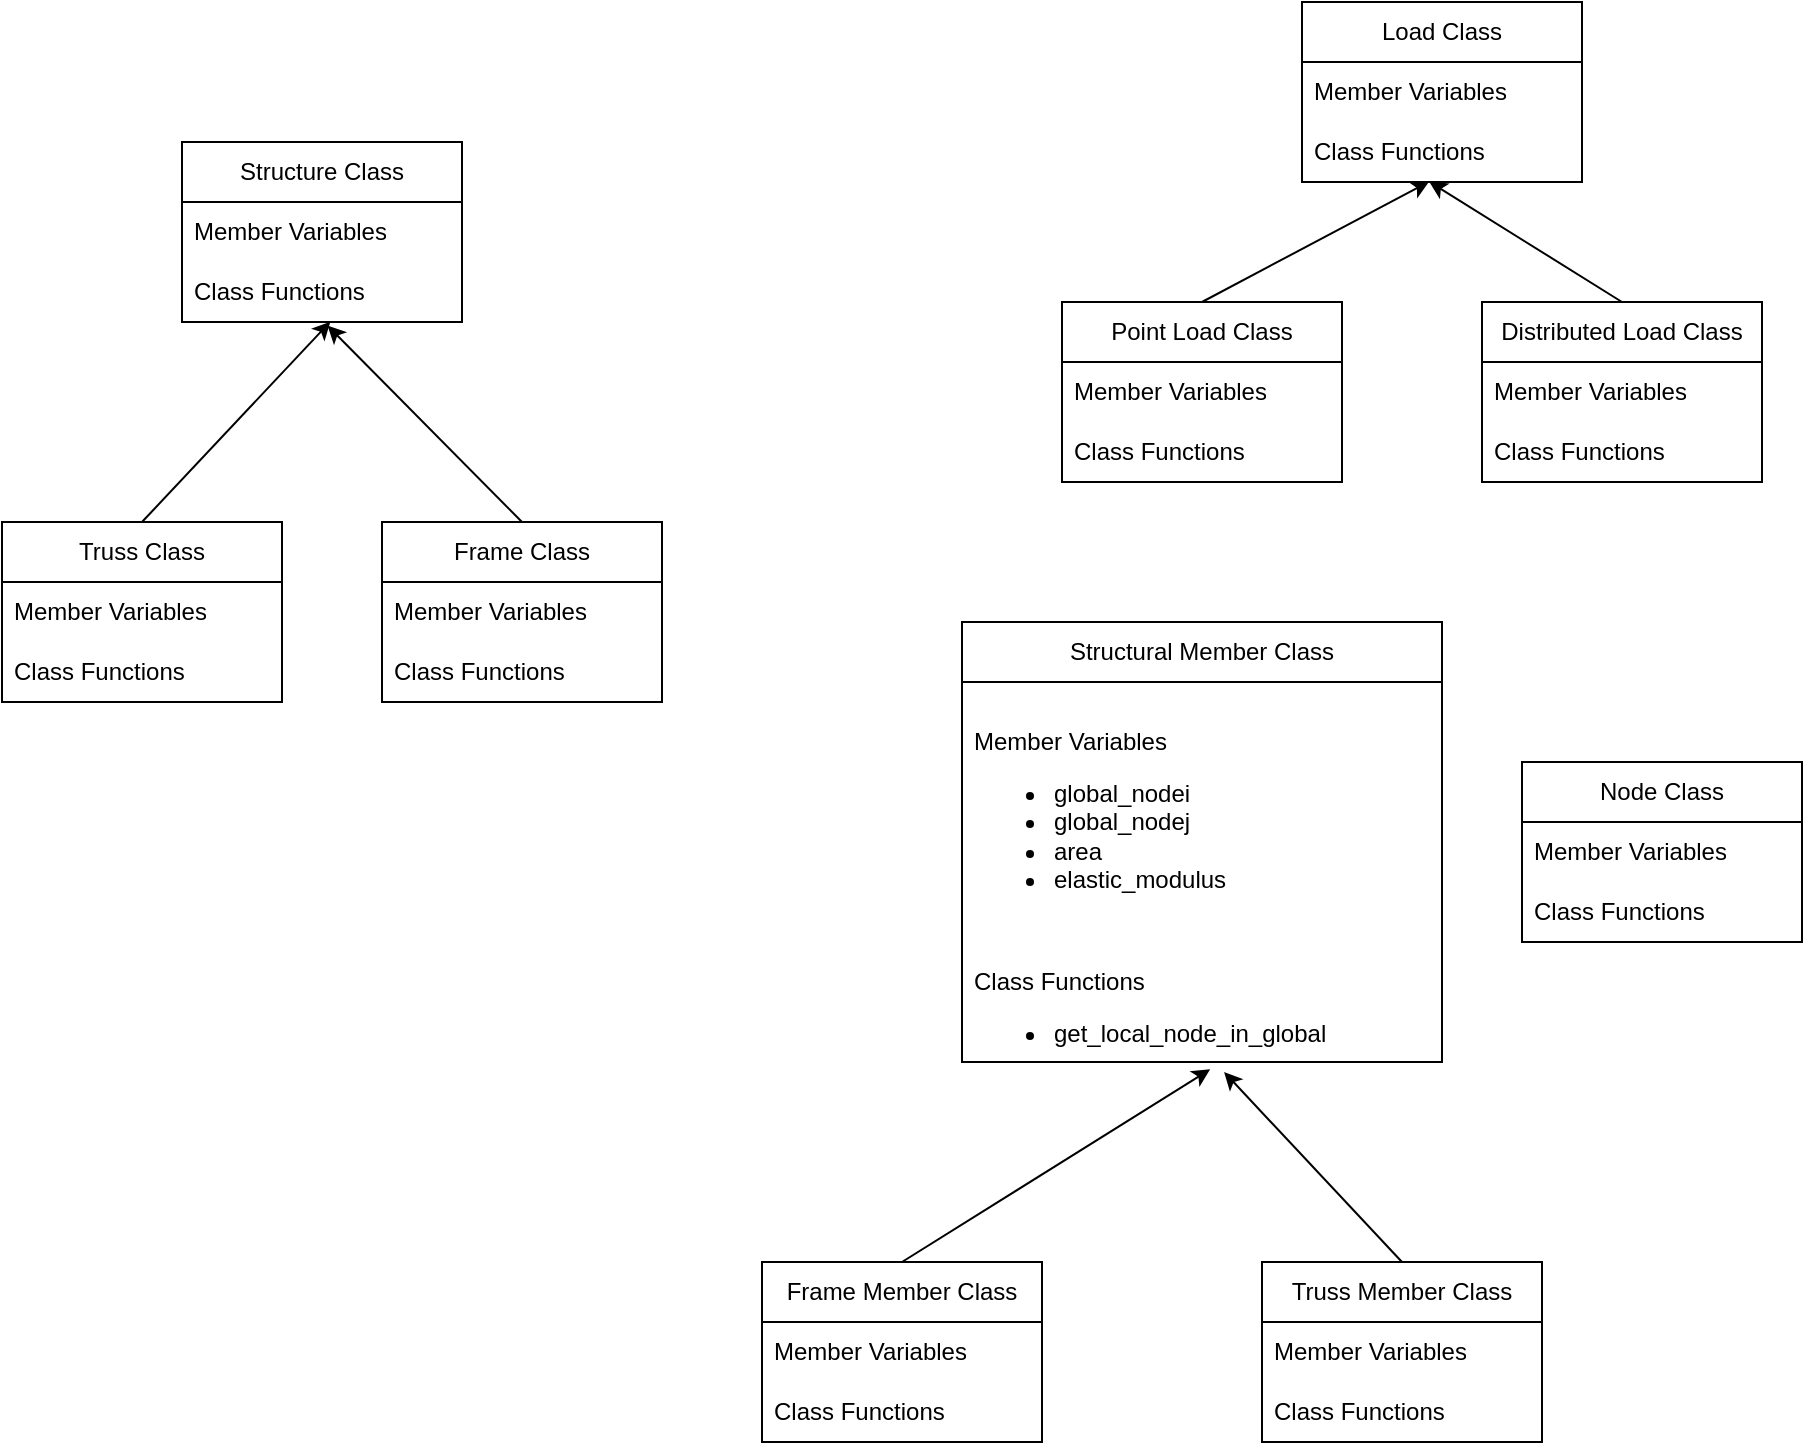 <mxfile version="21.6.6" type="github">
  <diagram name="Page-1" id="8v4hivThOCxOhdB2SJ5s">
    <mxGraphModel dx="830" dy="1584" grid="1" gridSize="10" guides="1" tooltips="1" connect="1" arrows="1" fold="1" page="1" pageScale="1" pageWidth="850" pageHeight="1100" math="0" shadow="0">
      <root>
        <mxCell id="0" />
        <mxCell id="1" parent="0" />
        <mxCell id="5DhYSEr1fFvONISvYPqg-1" value="Structural Member Class" style="swimlane;fontStyle=0;childLayout=stackLayout;horizontal=1;startSize=30;horizontalStack=0;resizeParent=1;resizeParentMax=0;resizeLast=0;collapsible=1;marginBottom=0;whiteSpace=wrap;html=1;" vertex="1" parent="1">
          <mxGeometry x="700" y="-170" width="240" height="220" as="geometry" />
        </mxCell>
        <mxCell id="5DhYSEr1fFvONISvYPqg-3" value="Member Variables&lt;br&gt;&lt;ul&gt;&lt;li&gt;global_nodei&lt;/li&gt;&lt;li&gt;global_nodej&lt;/li&gt;&lt;li&gt;area&lt;/li&gt;&lt;li&gt;elastic_modulus&lt;/li&gt;&lt;/ul&gt;" style="text;strokeColor=none;fillColor=none;align=left;verticalAlign=middle;spacingLeft=4;spacingRight=4;overflow=hidden;points=[[0,0.5],[1,0.5]];portConstraint=eastwest;rotatable=0;whiteSpace=wrap;html=1;" vertex="1" parent="5DhYSEr1fFvONISvYPqg-1">
          <mxGeometry y="30" width="240" height="140" as="geometry" />
        </mxCell>
        <mxCell id="5DhYSEr1fFvONISvYPqg-2" value="Class Functions&lt;br&gt;&lt;ul&gt;&lt;li&gt;get_local_node_in_global&lt;/li&gt;&lt;/ul&gt;" style="text;strokeColor=none;fillColor=none;align=left;verticalAlign=middle;spacingLeft=4;spacingRight=4;overflow=hidden;points=[[0,0.5],[1,0.5]];portConstraint=eastwest;rotatable=0;whiteSpace=wrap;html=1;" vertex="1" parent="5DhYSEr1fFvONISvYPqg-1">
          <mxGeometry y="170" width="240" height="50" as="geometry" />
        </mxCell>
        <mxCell id="5DhYSEr1fFvONISvYPqg-5" value="Node Class" style="swimlane;fontStyle=0;childLayout=stackLayout;horizontal=1;startSize=30;horizontalStack=0;resizeParent=1;resizeParentMax=0;resizeLast=0;collapsible=1;marginBottom=0;whiteSpace=wrap;html=1;" vertex="1" parent="1">
          <mxGeometry x="980" y="-100" width="140" height="90" as="geometry" />
        </mxCell>
        <mxCell id="5DhYSEr1fFvONISvYPqg-6" value="Member Variables" style="text;strokeColor=none;fillColor=none;align=left;verticalAlign=middle;spacingLeft=4;spacingRight=4;overflow=hidden;points=[[0,0.5],[1,0.5]];portConstraint=eastwest;rotatable=0;whiteSpace=wrap;html=1;" vertex="1" parent="5DhYSEr1fFvONISvYPqg-5">
          <mxGeometry y="30" width="140" height="30" as="geometry" />
        </mxCell>
        <mxCell id="5DhYSEr1fFvONISvYPqg-7" value="Class Functions" style="text;strokeColor=none;fillColor=none;align=left;verticalAlign=middle;spacingLeft=4;spacingRight=4;overflow=hidden;points=[[0,0.5],[1,0.5]];portConstraint=eastwest;rotatable=0;whiteSpace=wrap;html=1;" vertex="1" parent="5DhYSEr1fFvONISvYPqg-5">
          <mxGeometry y="60" width="140" height="30" as="geometry" />
        </mxCell>
        <mxCell id="5DhYSEr1fFvONISvYPqg-8" value="Structure Class" style="swimlane;fontStyle=0;childLayout=stackLayout;horizontal=1;startSize=30;horizontalStack=0;resizeParent=1;resizeParentMax=0;resizeLast=0;collapsible=1;marginBottom=0;whiteSpace=wrap;html=1;" vertex="1" parent="1">
          <mxGeometry x="310" y="-410" width="140" height="90" as="geometry" />
        </mxCell>
        <mxCell id="5DhYSEr1fFvONISvYPqg-9" value="Member Variables" style="text;strokeColor=none;fillColor=none;align=left;verticalAlign=middle;spacingLeft=4;spacingRight=4;overflow=hidden;points=[[0,0.5],[1,0.5]];portConstraint=eastwest;rotatable=0;whiteSpace=wrap;html=1;" vertex="1" parent="5DhYSEr1fFvONISvYPqg-8">
          <mxGeometry y="30" width="140" height="30" as="geometry" />
        </mxCell>
        <mxCell id="5DhYSEr1fFvONISvYPqg-10" value="Class Functions" style="text;strokeColor=none;fillColor=none;align=left;verticalAlign=middle;spacingLeft=4;spacingRight=4;overflow=hidden;points=[[0,0.5],[1,0.5]];portConstraint=eastwest;rotatable=0;whiteSpace=wrap;html=1;" vertex="1" parent="5DhYSEr1fFvONISvYPqg-8">
          <mxGeometry y="60" width="140" height="30" as="geometry" />
        </mxCell>
        <mxCell id="5DhYSEr1fFvONISvYPqg-11" value="Truss Class" style="swimlane;fontStyle=0;childLayout=stackLayout;horizontal=1;startSize=30;horizontalStack=0;resizeParent=1;resizeParentMax=0;resizeLast=0;collapsible=1;marginBottom=0;whiteSpace=wrap;html=1;" vertex="1" parent="1">
          <mxGeometry x="220" y="-220" width="140" height="90" as="geometry" />
        </mxCell>
        <mxCell id="5DhYSEr1fFvONISvYPqg-12" value="Member Variables" style="text;strokeColor=none;fillColor=none;align=left;verticalAlign=middle;spacingLeft=4;spacingRight=4;overflow=hidden;points=[[0,0.5],[1,0.5]];portConstraint=eastwest;rotatable=0;whiteSpace=wrap;html=1;" vertex="1" parent="5DhYSEr1fFvONISvYPqg-11">
          <mxGeometry y="30" width="140" height="30" as="geometry" />
        </mxCell>
        <mxCell id="5DhYSEr1fFvONISvYPqg-13" value="Class Functions" style="text;strokeColor=none;fillColor=none;align=left;verticalAlign=middle;spacingLeft=4;spacingRight=4;overflow=hidden;points=[[0,0.5],[1,0.5]];portConstraint=eastwest;rotatable=0;whiteSpace=wrap;html=1;" vertex="1" parent="5DhYSEr1fFvONISvYPqg-11">
          <mxGeometry y="60" width="140" height="30" as="geometry" />
        </mxCell>
        <mxCell id="5DhYSEr1fFvONISvYPqg-14" value="Frame Class" style="swimlane;fontStyle=0;childLayout=stackLayout;horizontal=1;startSize=30;horizontalStack=0;resizeParent=1;resizeParentMax=0;resizeLast=0;collapsible=1;marginBottom=0;whiteSpace=wrap;html=1;" vertex="1" parent="1">
          <mxGeometry x="410" y="-220" width="140" height="90" as="geometry" />
        </mxCell>
        <mxCell id="5DhYSEr1fFvONISvYPqg-15" value="Member Variables" style="text;strokeColor=none;fillColor=none;align=left;verticalAlign=middle;spacingLeft=4;spacingRight=4;overflow=hidden;points=[[0,0.5],[1,0.5]];portConstraint=eastwest;rotatable=0;whiteSpace=wrap;html=1;" vertex="1" parent="5DhYSEr1fFvONISvYPqg-14">
          <mxGeometry y="30" width="140" height="30" as="geometry" />
        </mxCell>
        <mxCell id="5DhYSEr1fFvONISvYPqg-16" value="Class Functions" style="text;strokeColor=none;fillColor=none;align=left;verticalAlign=middle;spacingLeft=4;spacingRight=4;overflow=hidden;points=[[0,0.5],[1,0.5]];portConstraint=eastwest;rotatable=0;whiteSpace=wrap;html=1;" vertex="1" parent="5DhYSEr1fFvONISvYPqg-14">
          <mxGeometry y="60" width="140" height="30" as="geometry" />
        </mxCell>
        <mxCell id="5DhYSEr1fFvONISvYPqg-17" value="" style="endArrow=classic;html=1;rounded=0;entryX=0.53;entryY=0.994;entryDx=0;entryDy=0;entryPerimeter=0;exitX=0.5;exitY=0;exitDx=0;exitDy=0;" edge="1" parent="1" source="5DhYSEr1fFvONISvYPqg-11" target="5DhYSEr1fFvONISvYPqg-10">
          <mxGeometry width="50" height="50" relative="1" as="geometry">
            <mxPoint x="250" y="-250" as="sourcePoint" />
            <mxPoint x="300" y="-300" as="targetPoint" />
          </mxGeometry>
        </mxCell>
        <mxCell id="5DhYSEr1fFvONISvYPqg-19" value="" style="endArrow=classic;html=1;rounded=0;entryX=0.52;entryY=1.061;entryDx=0;entryDy=0;entryPerimeter=0;exitX=0.5;exitY=0;exitDx=0;exitDy=0;" edge="1" parent="1" source="5DhYSEr1fFvONISvYPqg-14" target="5DhYSEr1fFvONISvYPqg-10">
          <mxGeometry width="50" height="50" relative="1" as="geometry">
            <mxPoint x="260" y="-240" as="sourcePoint" />
            <mxPoint x="394" y="-310" as="targetPoint" />
          </mxGeometry>
        </mxCell>
        <mxCell id="5DhYSEr1fFvONISvYPqg-20" value="Load Class" style="swimlane;fontStyle=0;childLayout=stackLayout;horizontal=1;startSize=30;horizontalStack=0;resizeParent=1;resizeParentMax=0;resizeLast=0;collapsible=1;marginBottom=0;whiteSpace=wrap;html=1;" vertex="1" parent="1">
          <mxGeometry x="870" y="-480" width="140" height="90" as="geometry" />
        </mxCell>
        <mxCell id="5DhYSEr1fFvONISvYPqg-21" value="Member Variables" style="text;strokeColor=none;fillColor=none;align=left;verticalAlign=middle;spacingLeft=4;spacingRight=4;overflow=hidden;points=[[0,0.5],[1,0.5]];portConstraint=eastwest;rotatable=0;whiteSpace=wrap;html=1;" vertex="1" parent="5DhYSEr1fFvONISvYPqg-20">
          <mxGeometry y="30" width="140" height="30" as="geometry" />
        </mxCell>
        <mxCell id="5DhYSEr1fFvONISvYPqg-22" value="Class Functions" style="text;strokeColor=none;fillColor=none;align=left;verticalAlign=middle;spacingLeft=4;spacingRight=4;overflow=hidden;points=[[0,0.5],[1,0.5]];portConstraint=eastwest;rotatable=0;whiteSpace=wrap;html=1;" vertex="1" parent="5DhYSEr1fFvONISvYPqg-20">
          <mxGeometry y="60" width="140" height="30" as="geometry" />
        </mxCell>
        <mxCell id="5DhYSEr1fFvONISvYPqg-23" value="Point Load Class" style="swimlane;fontStyle=0;childLayout=stackLayout;horizontal=1;startSize=30;horizontalStack=0;resizeParent=1;resizeParentMax=0;resizeLast=0;collapsible=1;marginBottom=0;whiteSpace=wrap;html=1;" vertex="1" parent="1">
          <mxGeometry x="750" y="-330" width="140" height="90" as="geometry" />
        </mxCell>
        <mxCell id="5DhYSEr1fFvONISvYPqg-24" value="Member Variables" style="text;strokeColor=none;fillColor=none;align=left;verticalAlign=middle;spacingLeft=4;spacingRight=4;overflow=hidden;points=[[0,0.5],[1,0.5]];portConstraint=eastwest;rotatable=0;whiteSpace=wrap;html=1;" vertex="1" parent="5DhYSEr1fFvONISvYPqg-23">
          <mxGeometry y="30" width="140" height="30" as="geometry" />
        </mxCell>
        <mxCell id="5DhYSEr1fFvONISvYPqg-25" value="Class Functions" style="text;strokeColor=none;fillColor=none;align=left;verticalAlign=middle;spacingLeft=4;spacingRight=4;overflow=hidden;points=[[0,0.5],[1,0.5]];portConstraint=eastwest;rotatable=0;whiteSpace=wrap;html=1;" vertex="1" parent="5DhYSEr1fFvONISvYPqg-23">
          <mxGeometry y="60" width="140" height="30" as="geometry" />
        </mxCell>
        <mxCell id="5DhYSEr1fFvONISvYPqg-26" value="Distributed Load Class" style="swimlane;fontStyle=0;childLayout=stackLayout;horizontal=1;startSize=30;horizontalStack=0;resizeParent=1;resizeParentMax=0;resizeLast=0;collapsible=1;marginBottom=0;whiteSpace=wrap;html=1;" vertex="1" parent="1">
          <mxGeometry x="960" y="-330" width="140" height="90" as="geometry" />
        </mxCell>
        <mxCell id="5DhYSEr1fFvONISvYPqg-27" value="Member Variables" style="text;strokeColor=none;fillColor=none;align=left;verticalAlign=middle;spacingLeft=4;spacingRight=4;overflow=hidden;points=[[0,0.5],[1,0.5]];portConstraint=eastwest;rotatable=0;whiteSpace=wrap;html=1;" vertex="1" parent="5DhYSEr1fFvONISvYPqg-26">
          <mxGeometry y="30" width="140" height="30" as="geometry" />
        </mxCell>
        <mxCell id="5DhYSEr1fFvONISvYPqg-28" value="Class Functions" style="text;strokeColor=none;fillColor=none;align=left;verticalAlign=middle;spacingLeft=4;spacingRight=4;overflow=hidden;points=[[0,0.5],[1,0.5]];portConstraint=eastwest;rotatable=0;whiteSpace=wrap;html=1;" vertex="1" parent="5DhYSEr1fFvONISvYPqg-26">
          <mxGeometry y="60" width="140" height="30" as="geometry" />
        </mxCell>
        <mxCell id="5DhYSEr1fFvONISvYPqg-29" value="" style="endArrow=classic;html=1;rounded=0;entryX=0.454;entryY=0.993;entryDx=0;entryDy=0;entryPerimeter=0;exitX=0.5;exitY=0;exitDx=0;exitDy=0;" edge="1" parent="1" source="5DhYSEr1fFvONISvYPqg-23" target="5DhYSEr1fFvONISvYPqg-22">
          <mxGeometry width="50" height="50" relative="1" as="geometry">
            <mxPoint x="490" y="-210" as="sourcePoint" />
            <mxPoint x="393" y="-308" as="targetPoint" />
          </mxGeometry>
        </mxCell>
        <mxCell id="5DhYSEr1fFvONISvYPqg-30" value="" style="endArrow=classic;html=1;rounded=0;entryX=0.454;entryY=0.993;entryDx=0;entryDy=0;entryPerimeter=0;exitX=0.5;exitY=0;exitDx=0;exitDy=0;" edge="1" parent="1" source="5DhYSEr1fFvONISvYPqg-26" target="5DhYSEr1fFvONISvYPqg-22">
          <mxGeometry width="50" height="50" relative="1" as="geometry">
            <mxPoint x="830" y="-320" as="sourcePoint" />
            <mxPoint x="944" y="-380" as="targetPoint" />
          </mxGeometry>
        </mxCell>
        <mxCell id="5DhYSEr1fFvONISvYPqg-31" value="Frame Member Class" style="swimlane;fontStyle=0;childLayout=stackLayout;horizontal=1;startSize=30;horizontalStack=0;resizeParent=1;resizeParentMax=0;resizeLast=0;collapsible=1;marginBottom=0;whiteSpace=wrap;html=1;" vertex="1" parent="1">
          <mxGeometry x="600" y="150" width="140" height="90" as="geometry" />
        </mxCell>
        <mxCell id="5DhYSEr1fFvONISvYPqg-32" value="Member Variables" style="text;strokeColor=none;fillColor=none;align=left;verticalAlign=middle;spacingLeft=4;spacingRight=4;overflow=hidden;points=[[0,0.5],[1,0.5]];portConstraint=eastwest;rotatable=0;whiteSpace=wrap;html=1;" vertex="1" parent="5DhYSEr1fFvONISvYPqg-31">
          <mxGeometry y="30" width="140" height="30" as="geometry" />
        </mxCell>
        <mxCell id="5DhYSEr1fFvONISvYPqg-33" value="Class Functions" style="text;strokeColor=none;fillColor=none;align=left;verticalAlign=middle;spacingLeft=4;spacingRight=4;overflow=hidden;points=[[0,0.5],[1,0.5]];portConstraint=eastwest;rotatable=0;whiteSpace=wrap;html=1;" vertex="1" parent="5DhYSEr1fFvONISvYPqg-31">
          <mxGeometry y="60" width="140" height="30" as="geometry" />
        </mxCell>
        <mxCell id="5DhYSEr1fFvONISvYPqg-34" value="Truss Member Class" style="swimlane;fontStyle=0;childLayout=stackLayout;horizontal=1;startSize=30;horizontalStack=0;resizeParent=1;resizeParentMax=0;resizeLast=0;collapsible=1;marginBottom=0;whiteSpace=wrap;html=1;" vertex="1" parent="1">
          <mxGeometry x="850" y="150" width="140" height="90" as="geometry" />
        </mxCell>
        <mxCell id="5DhYSEr1fFvONISvYPqg-35" value="Member Variables" style="text;strokeColor=none;fillColor=none;align=left;verticalAlign=middle;spacingLeft=4;spacingRight=4;overflow=hidden;points=[[0,0.5],[1,0.5]];portConstraint=eastwest;rotatable=0;whiteSpace=wrap;html=1;" vertex="1" parent="5DhYSEr1fFvONISvYPqg-34">
          <mxGeometry y="30" width="140" height="30" as="geometry" />
        </mxCell>
        <mxCell id="5DhYSEr1fFvONISvYPqg-36" value="Class Functions" style="text;strokeColor=none;fillColor=none;align=left;verticalAlign=middle;spacingLeft=4;spacingRight=4;overflow=hidden;points=[[0,0.5],[1,0.5]];portConstraint=eastwest;rotatable=0;whiteSpace=wrap;html=1;" vertex="1" parent="5DhYSEr1fFvONISvYPqg-34">
          <mxGeometry y="60" width="140" height="30" as="geometry" />
        </mxCell>
        <mxCell id="5DhYSEr1fFvONISvYPqg-37" value="" style="endArrow=classic;html=1;rounded=0;entryX=0.517;entryY=1.073;entryDx=0;entryDy=0;entryPerimeter=0;exitX=0.5;exitY=0;exitDx=0;exitDy=0;" edge="1" parent="1" source="5DhYSEr1fFvONISvYPqg-31" target="5DhYSEr1fFvONISvYPqg-2">
          <mxGeometry width="50" height="50" relative="1" as="geometry">
            <mxPoint x="490" y="-210" as="sourcePoint" />
            <mxPoint x="393" y="-308" as="targetPoint" />
          </mxGeometry>
        </mxCell>
        <mxCell id="5DhYSEr1fFvONISvYPqg-38" value="" style="endArrow=classic;html=1;rounded=0;entryX=0.546;entryY=1.1;entryDx=0;entryDy=0;entryPerimeter=0;exitX=0.5;exitY=0;exitDx=0;exitDy=0;" edge="1" parent="1" source="5DhYSEr1fFvONISvYPqg-34" target="5DhYSEr1fFvONISvYPqg-2">
          <mxGeometry width="50" height="50" relative="1" as="geometry">
            <mxPoint x="680" y="90" as="sourcePoint" />
            <mxPoint x="812" y="2" as="targetPoint" />
          </mxGeometry>
        </mxCell>
      </root>
    </mxGraphModel>
  </diagram>
</mxfile>
